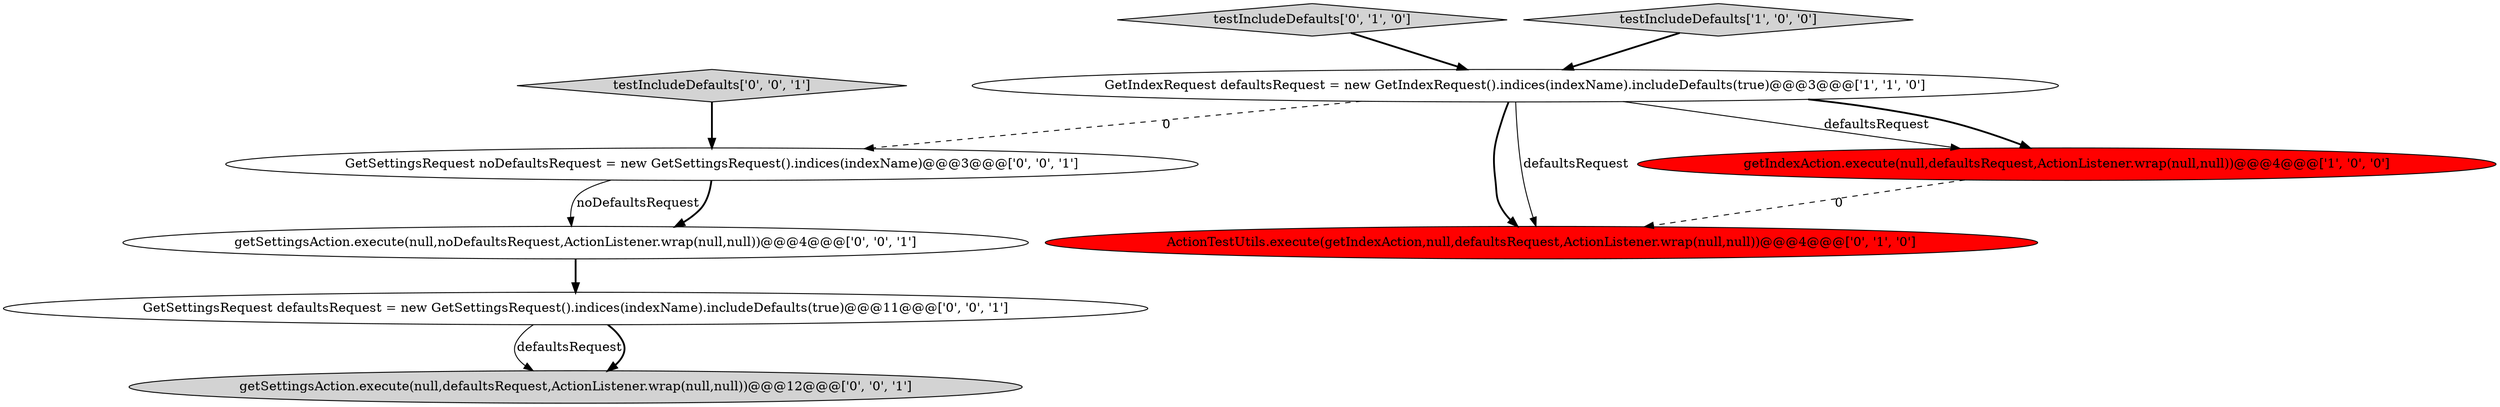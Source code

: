 digraph {
6 [style = filled, label = "testIncludeDefaults['0', '0', '1']", fillcolor = lightgray, shape = diamond image = "AAA0AAABBB3BBB"];
4 [style = filled, label = "testIncludeDefaults['0', '1', '0']", fillcolor = lightgray, shape = diamond image = "AAA0AAABBB2BBB"];
0 [style = filled, label = "GetIndexRequest defaultsRequest = new GetIndexRequest().indices(indexName).includeDefaults(true)@@@3@@@['1', '1', '0']", fillcolor = white, shape = ellipse image = "AAA0AAABBB1BBB"];
3 [style = filled, label = "ActionTestUtils.execute(getIndexAction,null,defaultsRequest,ActionListener.wrap(null,null))@@@4@@@['0', '1', '0']", fillcolor = red, shape = ellipse image = "AAA1AAABBB2BBB"];
5 [style = filled, label = "GetSettingsRequest noDefaultsRequest = new GetSettingsRequest().indices(indexName)@@@3@@@['0', '0', '1']", fillcolor = white, shape = ellipse image = "AAA0AAABBB3BBB"];
7 [style = filled, label = "GetSettingsRequest defaultsRequest = new GetSettingsRequest().indices(indexName).includeDefaults(true)@@@11@@@['0', '0', '1']", fillcolor = white, shape = ellipse image = "AAA0AAABBB3BBB"];
9 [style = filled, label = "getSettingsAction.execute(null,noDefaultsRequest,ActionListener.wrap(null,null))@@@4@@@['0', '0', '1']", fillcolor = white, shape = ellipse image = "AAA0AAABBB3BBB"];
2 [style = filled, label = "testIncludeDefaults['1', '0', '0']", fillcolor = lightgray, shape = diamond image = "AAA0AAABBB1BBB"];
8 [style = filled, label = "getSettingsAction.execute(null,defaultsRequest,ActionListener.wrap(null,null))@@@12@@@['0', '0', '1']", fillcolor = lightgray, shape = ellipse image = "AAA0AAABBB3BBB"];
1 [style = filled, label = "getIndexAction.execute(null,defaultsRequest,ActionListener.wrap(null,null))@@@4@@@['1', '0', '0']", fillcolor = red, shape = ellipse image = "AAA1AAABBB1BBB"];
7->8 [style = solid, label="defaultsRequest"];
0->3 [style = bold, label=""];
5->9 [style = solid, label="noDefaultsRequest"];
0->3 [style = solid, label="defaultsRequest"];
6->5 [style = bold, label=""];
2->0 [style = bold, label=""];
1->3 [style = dashed, label="0"];
0->1 [style = solid, label="defaultsRequest"];
5->9 [style = bold, label=""];
9->7 [style = bold, label=""];
7->8 [style = bold, label=""];
0->5 [style = dashed, label="0"];
0->1 [style = bold, label=""];
4->0 [style = bold, label=""];
}
